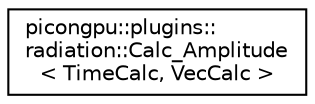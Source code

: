 digraph "Graphical Class Hierarchy"
{
 // LATEX_PDF_SIZE
  edge [fontname="Helvetica",fontsize="10",labelfontname="Helvetica",labelfontsize="10"];
  node [fontname="Helvetica",fontsize="10",shape=record];
  rankdir="LR";
  Node0 [label="picongpu::plugins::\lradiation::Calc_Amplitude\l\< TimeCalc, VecCalc \>",height=0.2,width=0.4,color="black", fillcolor="white", style="filled",URL="$classpicongpu_1_1plugins_1_1radiation_1_1_calc___amplitude.html",tooltip=" "];
}
